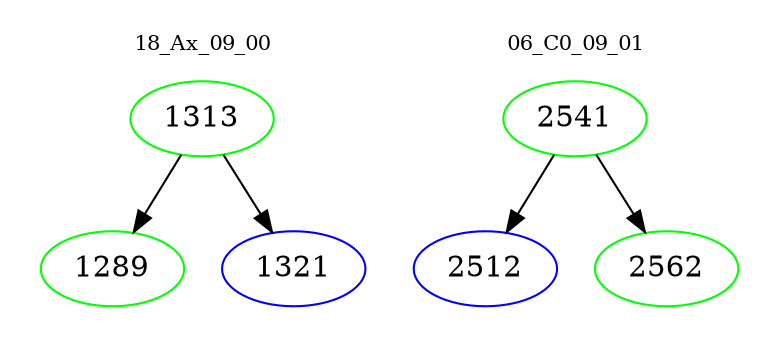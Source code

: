 digraph{
subgraph cluster_0 {
color = white
label = "18_Ax_09_00";
fontsize=10;
T0_1313 [label="1313", color="green"]
T0_1313 -> T0_1289 [color="black"]
T0_1289 [label="1289", color="green"]
T0_1313 -> T0_1321 [color="black"]
T0_1321 [label="1321", color="blue"]
}
subgraph cluster_1 {
color = white
label = "06_C0_09_01";
fontsize=10;
T1_2541 [label="2541", color="green"]
T1_2541 -> T1_2512 [color="black"]
T1_2512 [label="2512", color="blue"]
T1_2541 -> T1_2562 [color="black"]
T1_2562 [label="2562", color="green"]
}
}
